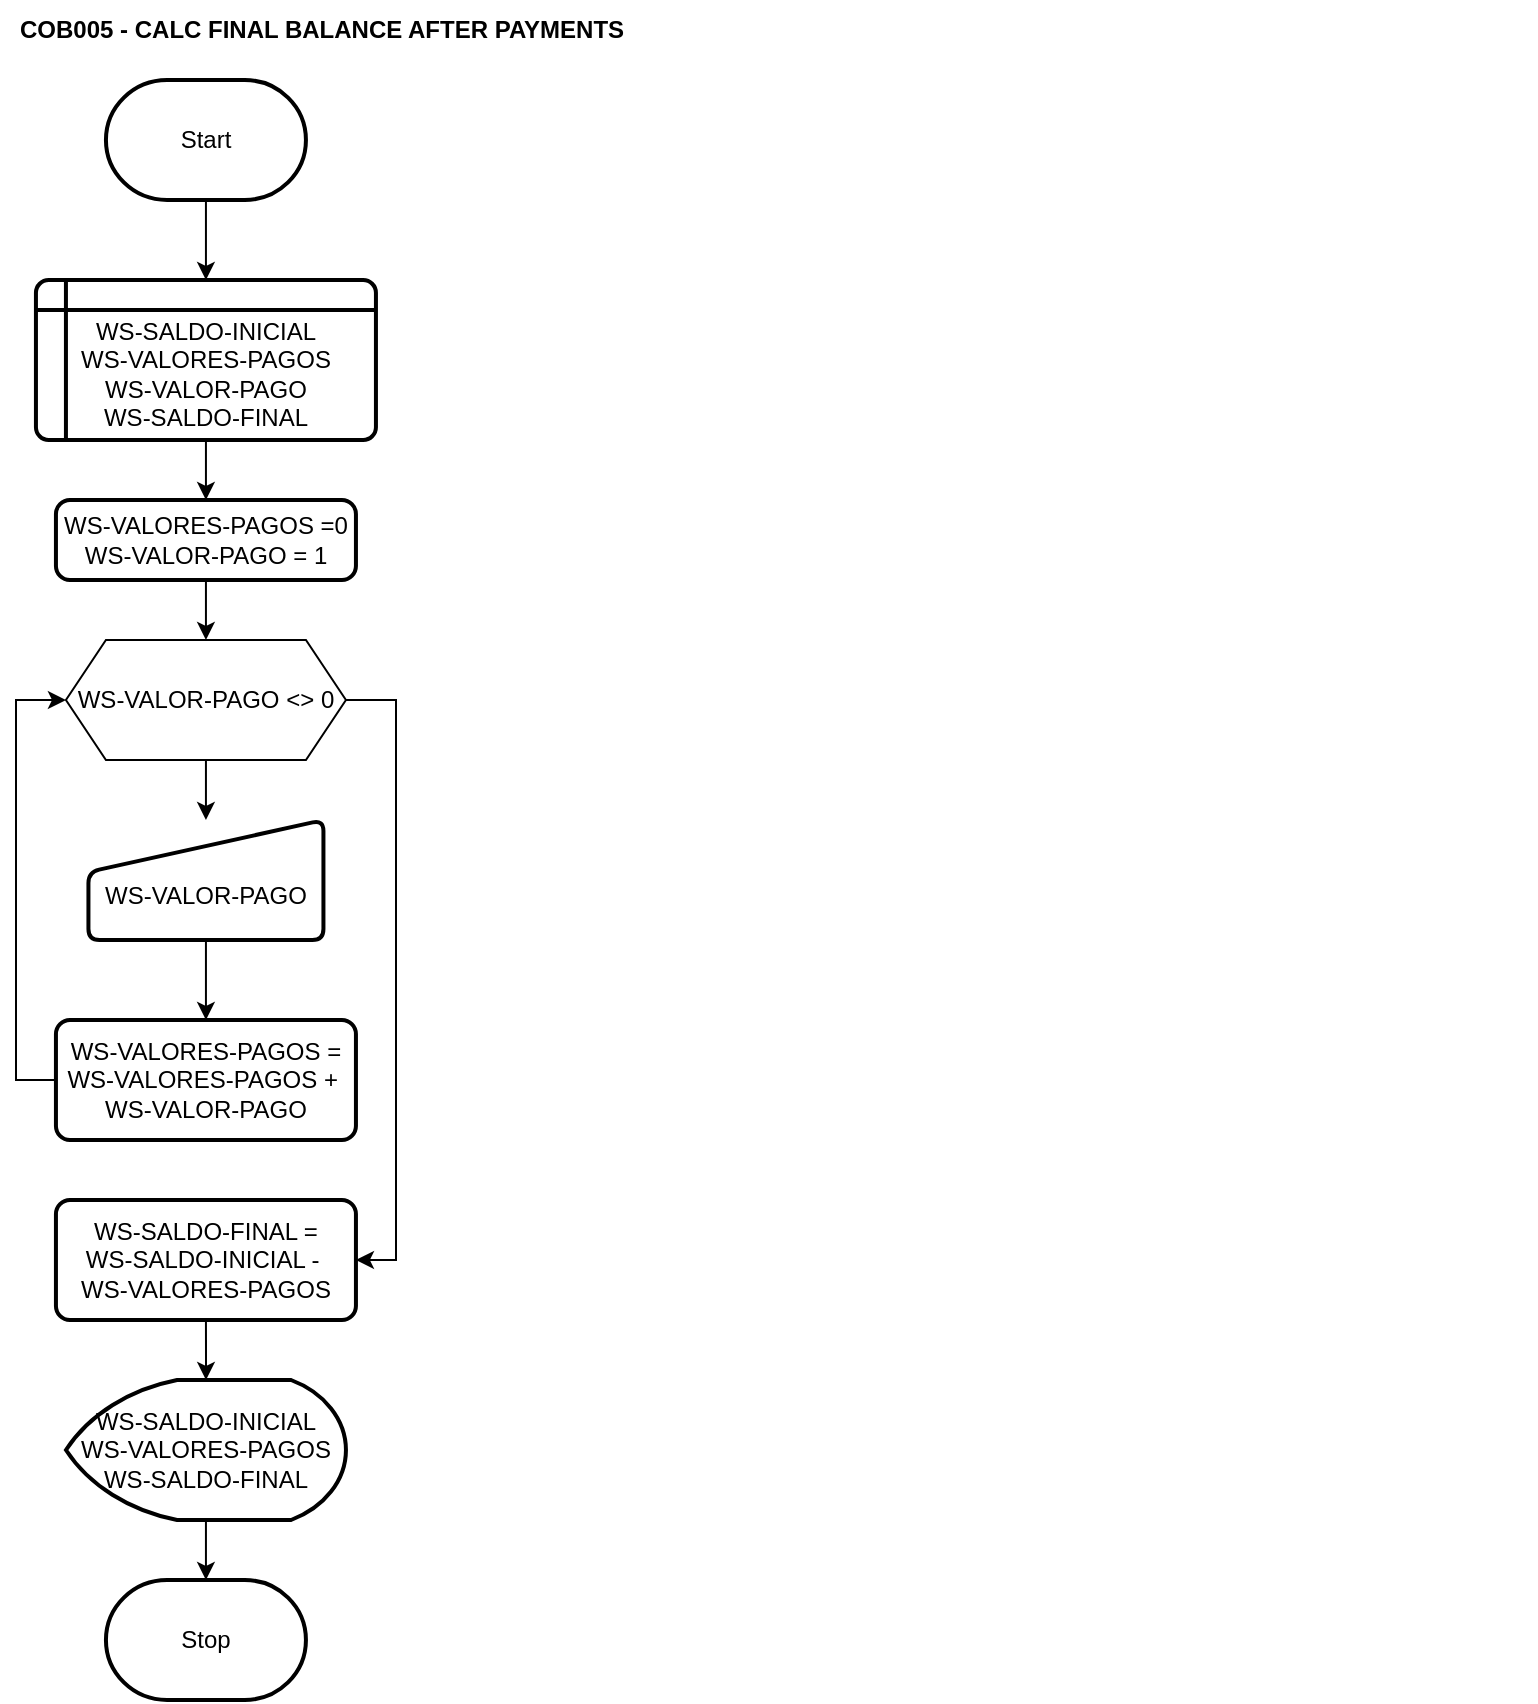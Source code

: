 <mxfile version="27.0.5">
  <diagram name="Página-1" id="tbhhrolYnf2YLyF_AGn1">
    <mxGraphModel dx="1678" dy="1029" grid="1" gridSize="10" guides="1" tooltips="1" connect="1" arrows="1" fold="1" page="1" pageScale="1" pageWidth="827" pageHeight="1169" math="0" shadow="0">
      <root>
        <mxCell id="0" />
        <mxCell id="1" parent="0" />
        <mxCell id="gUQwB867zqCJYkILIy9S-1" value="COB005 -&amp;nbsp;&lt;strong&gt;CALC FINAL BALANCE AFTER PAYMENTS&lt;/strong&gt;" style="text;html=1;align=left;verticalAlign=middle;whiteSpace=wrap;rounded=0;fontStyle=1" parent="1" vertex="1">
          <mxGeometry x="40" y="40" width="760" height="30" as="geometry" />
        </mxCell>
        <mxCell id="hJ2BFbXUZGXYHwbM8L2G-37" style="edgeStyle=orthogonalEdgeStyle;rounded=0;orthogonalLoop=1;jettySize=auto;html=1;exitX=0.5;exitY=1;exitDx=0;exitDy=0;exitPerimeter=0;entryX=0.5;entryY=0;entryDx=0;entryDy=0;" parent="1" source="gUQwB867zqCJYkILIy9S-3" target="JN-5MCGue80G1mtPtgCy-2" edge="1">
          <mxGeometry relative="1" as="geometry">
            <mxPoint x="134.97" y="180" as="targetPoint" />
          </mxGeometry>
        </mxCell>
        <mxCell id="gUQwB867zqCJYkILIy9S-3" value="Start" style="strokeWidth=2;html=1;shape=mxgraph.flowchart.terminator;whiteSpace=wrap;" parent="1" vertex="1">
          <mxGeometry x="84.97" y="80" width="100" height="60" as="geometry" />
        </mxCell>
        <mxCell id="0eGiHp5goSOmYRr4eiXb-60" value="Stop" style="strokeWidth=2;html=1;shape=mxgraph.flowchart.terminator;whiteSpace=wrap;" parent="1" vertex="1">
          <mxGeometry x="84.97" y="830" width="100" height="60" as="geometry" />
        </mxCell>
        <mxCell id="TE1XiFQLw84z4zzrYZcN-2" style="edgeStyle=orthogonalEdgeStyle;rounded=0;orthogonalLoop=1;jettySize=auto;html=1;exitX=0.5;exitY=1;exitDx=0;exitDy=0;entryX=0.5;entryY=0;entryDx=0;entryDy=0;" edge="1" parent="1" source="JN-5MCGue80G1mtPtgCy-2" target="TE1XiFQLw84z4zzrYZcN-1">
          <mxGeometry relative="1" as="geometry" />
        </mxCell>
        <mxCell id="JN-5MCGue80G1mtPtgCy-2" value="&lt;div&gt;&lt;br&gt;&lt;/div&gt;&lt;div&gt;WS-SALDO-INICIAL&lt;div&gt;WS-VALORES-PAGOS&lt;/div&gt;&lt;div&gt;WS-VALOR-PAGO&lt;/div&gt;&lt;div&gt;WS-SALDO-FINAL&lt;/div&gt;&lt;/div&gt;" style="shape=internalStorage;whiteSpace=wrap;html=1;dx=15;dy=15;rounded=1;arcSize=8;strokeWidth=2;" parent="1" vertex="1">
          <mxGeometry x="49.97" y="180" width="170" height="80" as="geometry" />
        </mxCell>
        <mxCell id="TE1XiFQLw84z4zzrYZcN-17" style="edgeStyle=orthogonalEdgeStyle;rounded=0;orthogonalLoop=1;jettySize=auto;html=1;exitX=0.5;exitY=1;exitDx=0;exitDy=0;entryX=0.5;entryY=0;entryDx=0;entryDy=0;" edge="1" parent="1" source="TE1XiFQLw84z4zzrYZcN-1" target="TE1XiFQLw84z4zzrYZcN-4">
          <mxGeometry relative="1" as="geometry" />
        </mxCell>
        <mxCell id="TE1XiFQLw84z4zzrYZcN-1" value="&lt;div&gt;WS-VALORES-PAGOS =0&lt;/div&gt;WS-VALOR-PAGO = 1" style="rounded=1;whiteSpace=wrap;html=1;absoluteArcSize=1;arcSize=14;strokeWidth=2;" vertex="1" parent="1">
          <mxGeometry x="59.97" y="290" width="150" height="40" as="geometry" />
        </mxCell>
        <mxCell id="TE1XiFQLw84z4zzrYZcN-8" style="edgeStyle=orthogonalEdgeStyle;rounded=0;orthogonalLoop=1;jettySize=auto;html=1;exitX=0.5;exitY=1;exitDx=0;exitDy=0;entryX=0.5;entryY=0;entryDx=0;entryDy=0;" edge="1" parent="1" source="TE1XiFQLw84z4zzrYZcN-4" target="TE1XiFQLw84z4zzrYZcN-5">
          <mxGeometry relative="1" as="geometry" />
        </mxCell>
        <mxCell id="TE1XiFQLw84z4zzrYZcN-13" style="edgeStyle=orthogonalEdgeStyle;rounded=0;orthogonalLoop=1;jettySize=auto;html=1;exitX=1;exitY=0.5;exitDx=0;exitDy=0;entryX=1;entryY=0.5;entryDx=0;entryDy=0;" edge="1" parent="1" source="TE1XiFQLw84z4zzrYZcN-4" target="TE1XiFQLw84z4zzrYZcN-12">
          <mxGeometry relative="1" as="geometry" />
        </mxCell>
        <mxCell id="TE1XiFQLw84z4zzrYZcN-4" value="WS-VALOR-PAGO &amp;lt;&amp;gt; 0" style="shape=hexagon;perimeter=hexagonPerimeter2;whiteSpace=wrap;html=1;fixedSize=1;" vertex="1" parent="1">
          <mxGeometry x="64.97" y="360" width="140" height="60" as="geometry" />
        </mxCell>
        <mxCell id="TE1XiFQLw84z4zzrYZcN-9" style="edgeStyle=orthogonalEdgeStyle;rounded=0;orthogonalLoop=1;jettySize=auto;html=1;exitX=0.5;exitY=1;exitDx=0;exitDy=0;entryX=0.5;entryY=0;entryDx=0;entryDy=0;" edge="1" parent="1" source="TE1XiFQLw84z4zzrYZcN-5" target="TE1XiFQLw84z4zzrYZcN-6">
          <mxGeometry relative="1" as="geometry" />
        </mxCell>
        <mxCell id="TE1XiFQLw84z4zzrYZcN-5" value="&lt;div&gt;&lt;br&gt;&lt;/div&gt;WS-VALOR-PAGO" style="html=1;strokeWidth=2;shape=manualInput;whiteSpace=wrap;rounded=1;size=26;arcSize=11;" vertex="1" parent="1">
          <mxGeometry x="76.22" y="450" width="117.5" height="60" as="geometry" />
        </mxCell>
        <mxCell id="TE1XiFQLw84z4zzrYZcN-7" style="edgeStyle=orthogonalEdgeStyle;rounded=0;orthogonalLoop=1;jettySize=auto;html=1;exitX=0;exitY=0.5;exitDx=0;exitDy=0;entryX=0;entryY=0.5;entryDx=0;entryDy=0;" edge="1" parent="1" source="TE1XiFQLw84z4zzrYZcN-6" target="TE1XiFQLw84z4zzrYZcN-4">
          <mxGeometry relative="1" as="geometry" />
        </mxCell>
        <mxCell id="TE1XiFQLw84z4zzrYZcN-6" value="WS-VALORES-PAGOS = WS-VALORES-PAGOS +&amp;nbsp;&lt;div&gt;WS-VALOR-PAGO&lt;/div&gt;" style="rounded=1;whiteSpace=wrap;html=1;absoluteArcSize=1;arcSize=14;strokeWidth=2;" vertex="1" parent="1">
          <mxGeometry x="59.97" y="550" width="150" height="60" as="geometry" />
        </mxCell>
        <mxCell id="TE1XiFQLw84z4zzrYZcN-15" style="edgeStyle=orthogonalEdgeStyle;rounded=0;orthogonalLoop=1;jettySize=auto;html=1;exitX=0.5;exitY=1;exitDx=0;exitDy=0;" edge="1" parent="1" source="TE1XiFQLw84z4zzrYZcN-12" target="TE1XiFQLw84z4zzrYZcN-14">
          <mxGeometry relative="1" as="geometry" />
        </mxCell>
        <mxCell id="TE1XiFQLw84z4zzrYZcN-12" value="WS-SALDO-FINAL =&lt;div&gt;WS-SALDO-INICIAL -&amp;nbsp;&lt;/div&gt;&lt;div&gt;WS-VALORES-PAGOS&lt;/div&gt;" style="rounded=1;whiteSpace=wrap;html=1;absoluteArcSize=1;arcSize=14;strokeWidth=2;" vertex="1" parent="1">
          <mxGeometry x="59.97" y="640" width="150" height="60" as="geometry" />
        </mxCell>
        <mxCell id="TE1XiFQLw84z4zzrYZcN-14" value="&lt;div&gt;&lt;span style=&quot;background-color: transparent; color: light-dark(rgb(0, 0, 0), rgb(255, 255, 255));&quot;&gt;WS-SALDO-INICIAL&lt;/span&gt;&lt;/div&gt;&lt;div&gt;WS-VALORES-PAGOS&lt;/div&gt;&lt;div&gt;&lt;span style=&quot;background-color: transparent; color: light-dark(rgb(0, 0, 0), rgb(255, 255, 255));&quot;&gt;WS-SALDO-FINAL&lt;/span&gt;&lt;/div&gt;" style="strokeWidth=2;html=1;shape=mxgraph.flowchart.display;whiteSpace=wrap;" vertex="1" parent="1">
          <mxGeometry x="64.97" y="730" width="140" height="70" as="geometry" />
        </mxCell>
        <mxCell id="TE1XiFQLw84z4zzrYZcN-16" style="edgeStyle=orthogonalEdgeStyle;rounded=0;orthogonalLoop=1;jettySize=auto;html=1;exitX=0.5;exitY=1;exitDx=0;exitDy=0;exitPerimeter=0;entryX=0.5;entryY=0;entryDx=0;entryDy=0;entryPerimeter=0;" edge="1" parent="1" source="TE1XiFQLw84z4zzrYZcN-14" target="0eGiHp5goSOmYRr4eiXb-60">
          <mxGeometry relative="1" as="geometry" />
        </mxCell>
      </root>
    </mxGraphModel>
  </diagram>
</mxfile>
